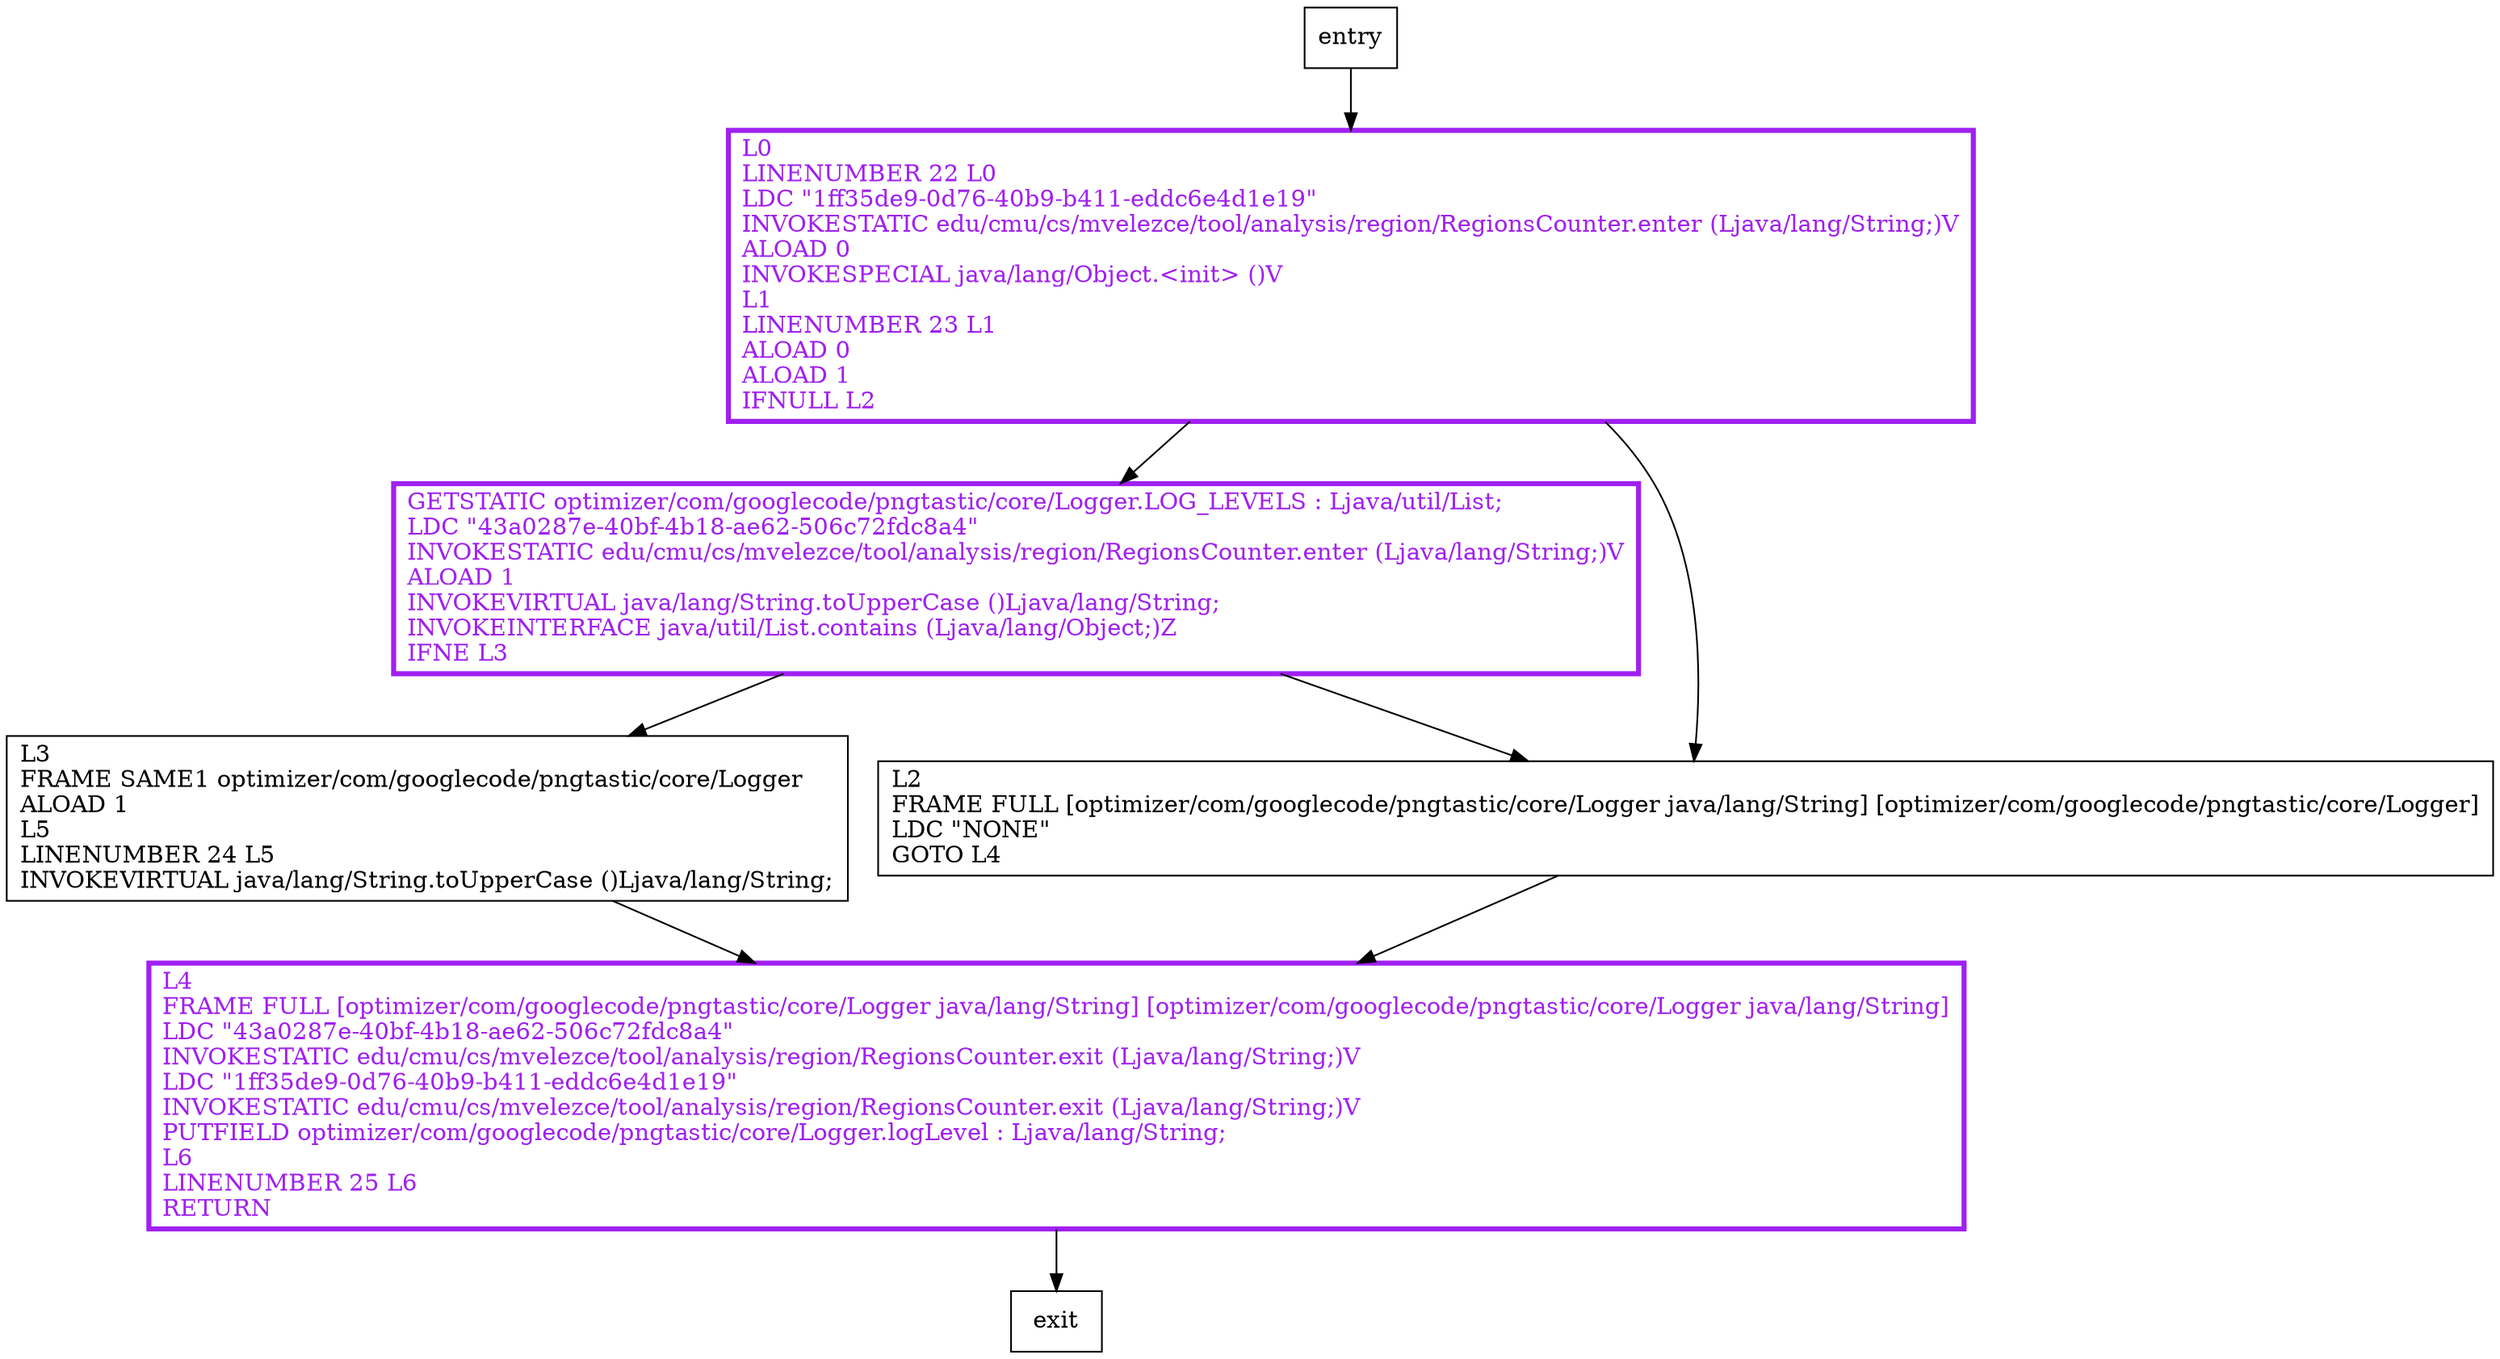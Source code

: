 digraph <init> {
node [shape=record];
190233967 [label="L3\lFRAME SAME1 optimizer/com/googlecode/pngtastic/core/Logger\lALOAD 1\lL5\lLINENUMBER 24 L5\lINVOKEVIRTUAL java/lang/String.toUpperCase ()Ljava/lang/String;\l"];
2003507372 [label="GETSTATIC optimizer/com/googlecode/pngtastic/core/Logger.LOG_LEVELS : Ljava/util/List;\lLDC \"43a0287e-40bf-4b18-ae62-506c72fdc8a4\"\lINVOKESTATIC edu/cmu/cs/mvelezce/tool/analysis/region/RegionsCounter.enter (Ljava/lang/String;)V\lALOAD 1\lINVOKEVIRTUAL java/lang/String.toUpperCase ()Ljava/lang/String;\lINVOKEINTERFACE java/util/List.contains (Ljava/lang/Object;)Z\lIFNE L3\l"];
1690203558 [label="L4\lFRAME FULL [optimizer/com/googlecode/pngtastic/core/Logger java/lang/String] [optimizer/com/googlecode/pngtastic/core/Logger java/lang/String]\lLDC \"43a0287e-40bf-4b18-ae62-506c72fdc8a4\"\lINVOKESTATIC edu/cmu/cs/mvelezce/tool/analysis/region/RegionsCounter.exit (Ljava/lang/String;)V\lLDC \"1ff35de9-0d76-40b9-b411-eddc6e4d1e19\"\lINVOKESTATIC edu/cmu/cs/mvelezce/tool/analysis/region/RegionsCounter.exit (Ljava/lang/String;)V\lPUTFIELD optimizer/com/googlecode/pngtastic/core/Logger.logLevel : Ljava/lang/String;\lL6\lLINENUMBER 25 L6\lRETURN\l"];
1320433277 [label="L0\lLINENUMBER 22 L0\lLDC \"1ff35de9-0d76-40b9-b411-eddc6e4d1e19\"\lINVOKESTATIC edu/cmu/cs/mvelezce/tool/analysis/region/RegionsCounter.enter (Ljava/lang/String;)V\lALOAD 0\lINVOKESPECIAL java/lang/Object.\<init\> ()V\lL1\lLINENUMBER 23 L1\lALOAD 0\lALOAD 1\lIFNULL L2\l"];
940205324 [label="L2\lFRAME FULL [optimizer/com/googlecode/pngtastic/core/Logger java/lang/String] [optimizer/com/googlecode/pngtastic/core/Logger]\lLDC \"NONE\"\lGOTO L4\l"];
entry;
exit;
190233967 -> 1690203558;
entry -> 1320433277;
2003507372 -> 190233967;
2003507372 -> 940205324;
1690203558 -> exit;
1320433277 -> 2003507372;
1320433277 -> 940205324;
940205324 -> 1690203558;
2003507372[fontcolor="purple", penwidth=3, color="purple"];
1690203558[fontcolor="purple", penwidth=3, color="purple"];
1320433277[fontcolor="purple", penwidth=3, color="purple"];
}
